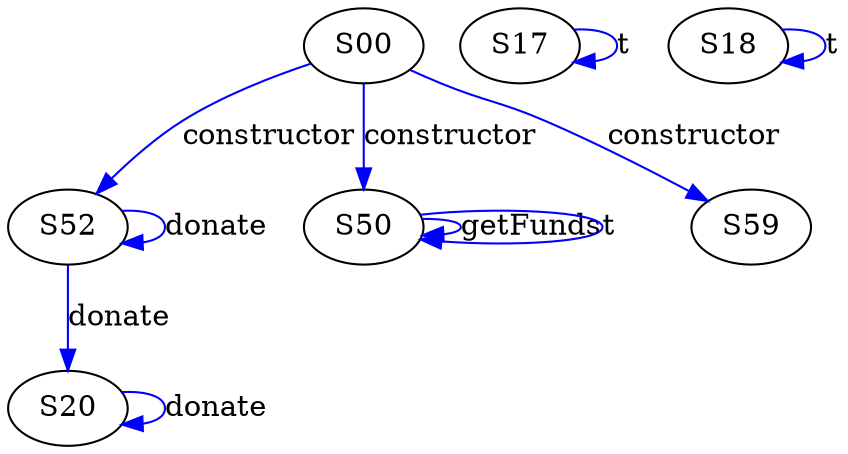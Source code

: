 digraph {

S52->S20 [label="donate", style="", color="blue"]
S52->S52 [label="donate", style="", color="blue"]
S00->S50 [label="constructor", style="", color="blue"]
S00->S52 [label="constructor", style="", color="blue"]
S00->S59 [label="constructor", style="", color="blue"]
S50->S50 [label="getFunds", style="", color="blue"]
S17->S17 [label="t", style="", color="blue"]
S18->S18 [label="t", style="", color="blue"]
S20->S20 [label="donate", style="", color="blue"]
S50->S50 [label="t", style="", color="blue"]
}